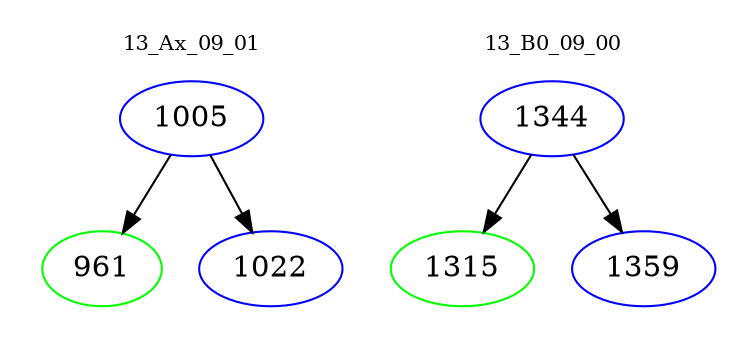 digraph{
subgraph cluster_0 {
color = white
label = "13_Ax_09_01";
fontsize=10;
T0_1005 [label="1005", color="blue"]
T0_1005 -> T0_961 [color="black"]
T0_961 [label="961", color="green"]
T0_1005 -> T0_1022 [color="black"]
T0_1022 [label="1022", color="blue"]
}
subgraph cluster_1 {
color = white
label = "13_B0_09_00";
fontsize=10;
T1_1344 [label="1344", color="blue"]
T1_1344 -> T1_1315 [color="black"]
T1_1315 [label="1315", color="green"]
T1_1344 -> T1_1359 [color="black"]
T1_1359 [label="1359", color="blue"]
}
}
